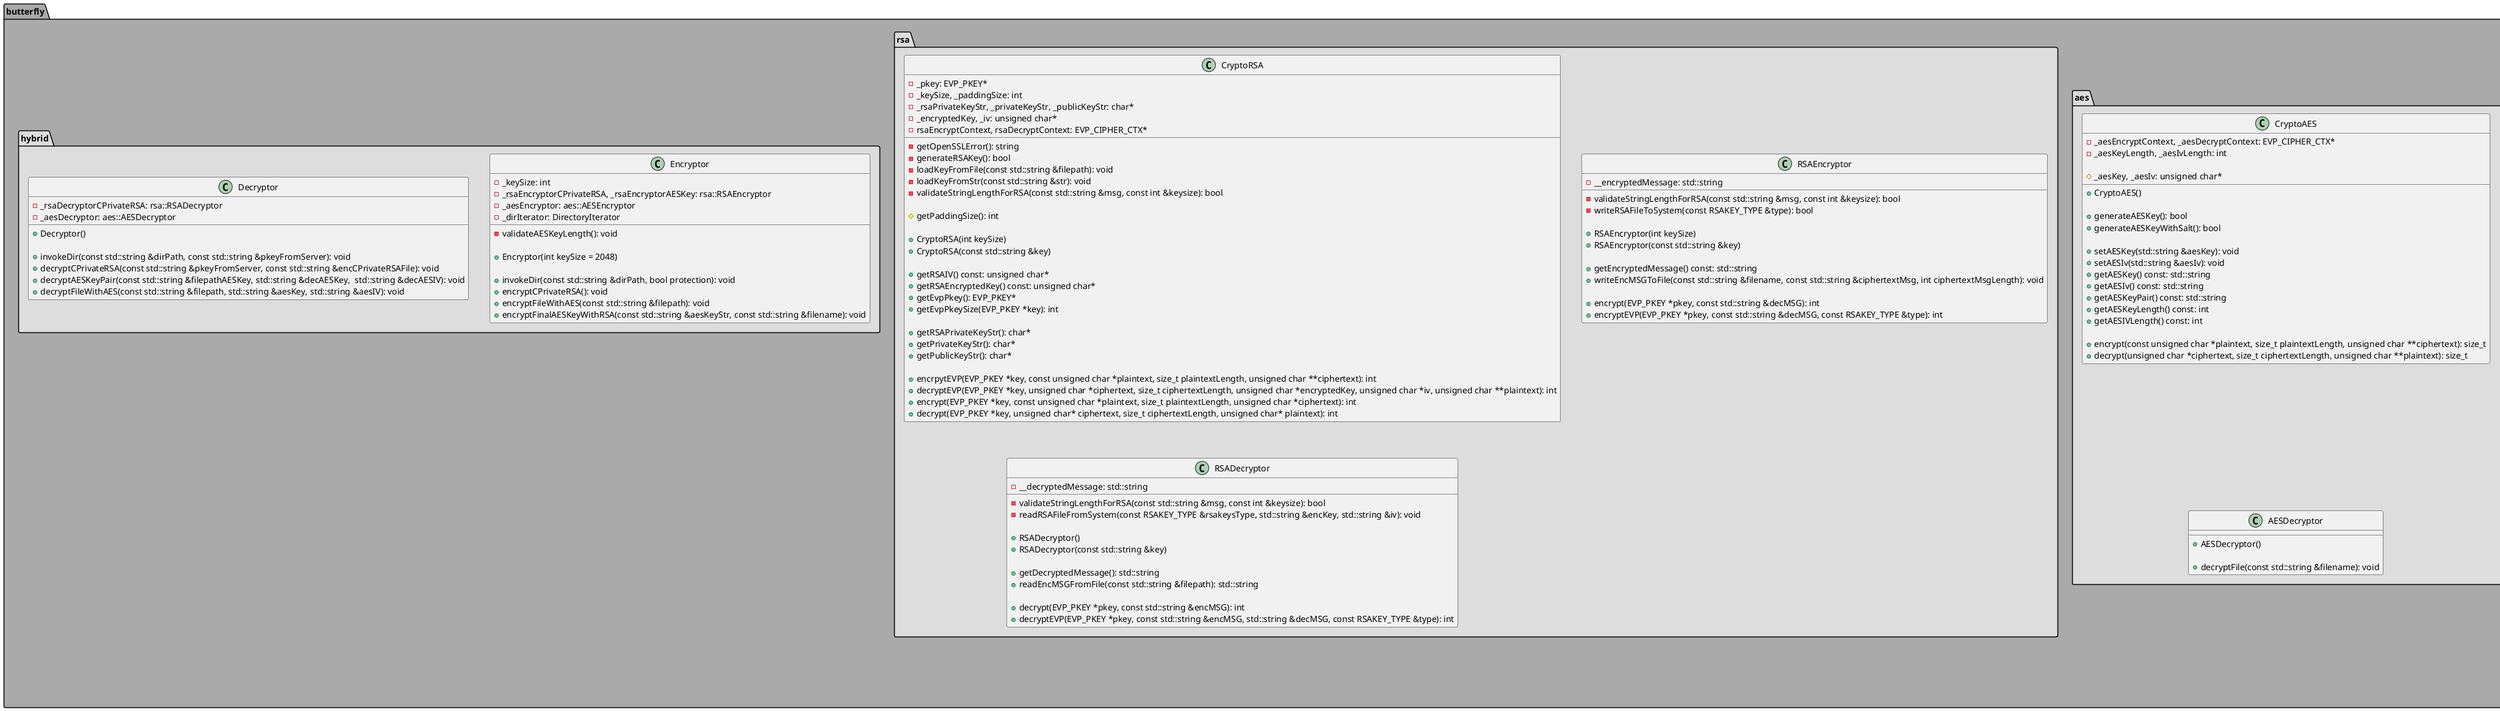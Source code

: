 @startuml
'https://plantuml.com/sequence-diagram

package butterfly #AAAAAA
{

package aes #DDDDDD
{
    class CryptoAES
    {
        -_aesEncryptContext, _aesDecryptContext: EVP_CIPHER_CTX*
        -_aesKeyLength, _aesIvLength: int

        #_aesKey, _aesIv: unsigned char*

        +CryptoAES()

        +generateAESKey(): bool
        +generateAESKeyWithSalt(): bool

        +setAESKey(std::string &aesKey): void
        +setAESIv(std::string &aesIv): void
        +getAESKey() const: std::string
        +getAESIv() const: std::string
        +getAESKeyPair() const: std::string
        +getAESKeyLength() const: int
        +getAESIVLength() const: int

        +encrypt(const unsigned char *plaintext, size_t plaintextLength, unsigned char **ciphertext): size_t
        +decrypt(unsigned char *ciphertext, size_t ciphertextLength, unsigned char **plaintext): size_t
    }


    class AESEncryptor
    {
        +AESEncryptor()

        +encryptFile(const std::string &filename): void

    }

    class AESDecryptor
    {
        +AESDecryptor()

        +decryptFile(const std::string &filename): void
    }

}

package rsa #DDDDDD
{
    class CryptoRSA
    {
        -_pkey: EVP_PKEY*
        -_keySize, _paddingSize: int
        -_rsaPrivateKeyStr, _privateKeyStr, _publicKeyStr: char*
        -_encryptedKey, _iv: unsigned char*
        - rsaEncryptContext, rsaDecryptContext: EVP_CIPHER_CTX*

        -getOpenSSLError(): string
        -generateRSAKey(): bool
        -loadKeyFromFile(const std::string &filepath): void
        -loadKeyFromStr(const std::string &str): void
        -validateStringLengthForRSA(const std::string &msg, const int &keysize): bool

        #getPaddingSize(): int

        +CryptoRSA(int keySize)
        +CryptoRSA(const std::string &key)

        +getRSAIV() const: unsigned char*
        +getRSAEncryptedKey() const: unsigned char*
        +getEvpPkey(): EVP_PKEY*
        +getEvpPkeySize(EVP_PKEY *key): int

        +getRSAPrivateKeyStr(): char*
        +getPrivateKeyStr(): char*
        +getPublicKeyStr(): char*

        +encrpytEVP(EVP_PKEY *key, const unsigned char *plaintext, size_t plaintextLength, unsigned char **ciphertext): int
        +decryptEVP(EVP_PKEY *key, unsigned char *ciphertext, size_t ciphertextLength, unsigned char *encryptedKey, unsigned char *iv, unsigned char **plaintext): int
        +encrypt(EVP_PKEY *key, const unsigned char *plaintext, size_t plaintextLength, unsigned char *ciphertext): int
        +decrypt(EVP_PKEY *key, unsigned char* ciphertext, size_t ciphertextLength, unsigned char* plaintext): int
    }

    class RSAEncryptor
    {
        -__encryptedMessage: std::string

        -validateStringLengthForRSA(const std::string &msg, const int &keysize): bool
        -writeRSAFileToSystem(const RSAKEY_TYPE &type): bool

        +RSAEncryptor(int keySize)
        +RSAEncryptor(const std::string &key)

        +getEncryptedMessage() const: std::string
        +writeEncMSGToFile(const std::string &filename, const std::string &ciphertextMsg, int ciphertextMsgLength): void

        +encrypt(EVP_PKEY *pkey, const std::string &decMSG): int
        +encryptEVP(EVP_PKEY *pkey, const std::string &decMSG, const RSAKEY_TYPE &type): int
    }

    class RSADecryptor
    {
        -__decryptedMessage: std::string
        -validateStringLengthForRSA(const std::string &msg, const int &keysize): bool
        -readRSAFileFromSystem(const RSAKEY_TYPE &rsakeysType, std::string &encKey, std::string &iv): void

        +RSADecryptor()
        +RSADecryptor(const std::string &key)

        +getDecryptedMessage(): std::string
        +readEncMSGFromFile(const std::string &filepath): std::string

        +decrypt(EVP_PKEY *pkey, const std::string &encMSG): int
        +decryptEVP(EVP_PKEY *pkey, const std::string &encMSG, std::string &decMSG, const RSAKEY_TYPE &type): int
    }

}

package hybrid #DDDDDD
{
    class Encryptor {
        - _keySize: int
        - _rsaEncryptorCPrivateRSA, _rsaEncryptorAESKey: rsa::RSAEncryptor
        -_aesEncryptor: aes::AESEncryptor
        -_dirIterator: DirectoryIterator

        - validateAESKeyLength(): void

        +Encryptor(int keySize = 2048)

        +invokeDir(const std::string &dirPath, bool protection): void
        +encryptCPrivateRSA(): void
        +encryptFileWithAES(const std::string &filepath): void
        +encryptFinalAESKeyWithRSA(const std::string &aesKeyStr, const std::string &filename): void
    }

    class Decryptor {
        -_rsaDecryptorCPrivateRSA: rsa::RSADecryptor
        -_aesDecryptor: aes::AESDecryptor

        +Decryptor()

        +invokeDir(const std::string &dirPath, const std::string &pkeyFromServer): void
        +decryptCPrivateRSA(const std::string &pkeyFromServer, const std::string &encCPrivateRSAFile): void
        +decryptAESKeyPair(const std::string &filepathAESKey, std::string &decAESKey,  std::string &decAESIV): void
        +decryptFileWithAES(const std::string &filepath, std::string &aesKey, std::string &aesIV): void
    }
}

together {
  class CryptoRSA
  class CryptoAES
}

together {
class RSAEncryptor
class RSADecryptor
class AESEncryptor
class AESDecryptor
}

together {
  class Encryptor
  class Decryptor
}

CryptoRSA <|-- RSAEncryptor
CryptoRSA <|-- RSADecryptor

CryptoAES <|-- AESEncryptor
CryptoAES <|-- AESDecryptor

RSAEncryptor *-- Encryptor
AESEncryptor *-- Encryptor

RSADecryptor *-- Decryptor
AESDecryptor *-- Decryptor

}
@enduml
@enduml